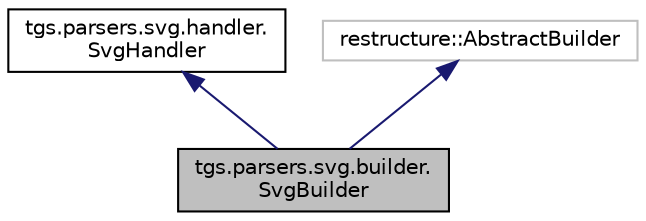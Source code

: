 digraph "tgs.parsers.svg.builder.SvgBuilder"
{
  edge [fontname="Helvetica",fontsize="10",labelfontname="Helvetica",labelfontsize="10"];
  node [fontname="Helvetica",fontsize="10",shape=record];
  Node3 [label="tgs.parsers.svg.builder.\lSvgBuilder",height=0.2,width=0.4,color="black", fillcolor="grey75", style="filled", fontcolor="black"];
  Node4 -> Node3 [dir="back",color="midnightblue",fontsize="10",style="solid",fontname="Helvetica"];
  Node4 [label="tgs.parsers.svg.handler.\lSvgHandler",height=0.2,width=0.4,color="black", fillcolor="white", style="filled",URL="$classtgs_1_1parsers_1_1svg_1_1handler_1_1SvgHandler.html"];
  Node5 -> Node3 [dir="back",color="midnightblue",fontsize="10",style="solid",fontname="Helvetica"];
  Node5 [label="restructure::AbstractBuilder",height=0.2,width=0.4,color="grey75", fillcolor="white", style="filled"];
}
